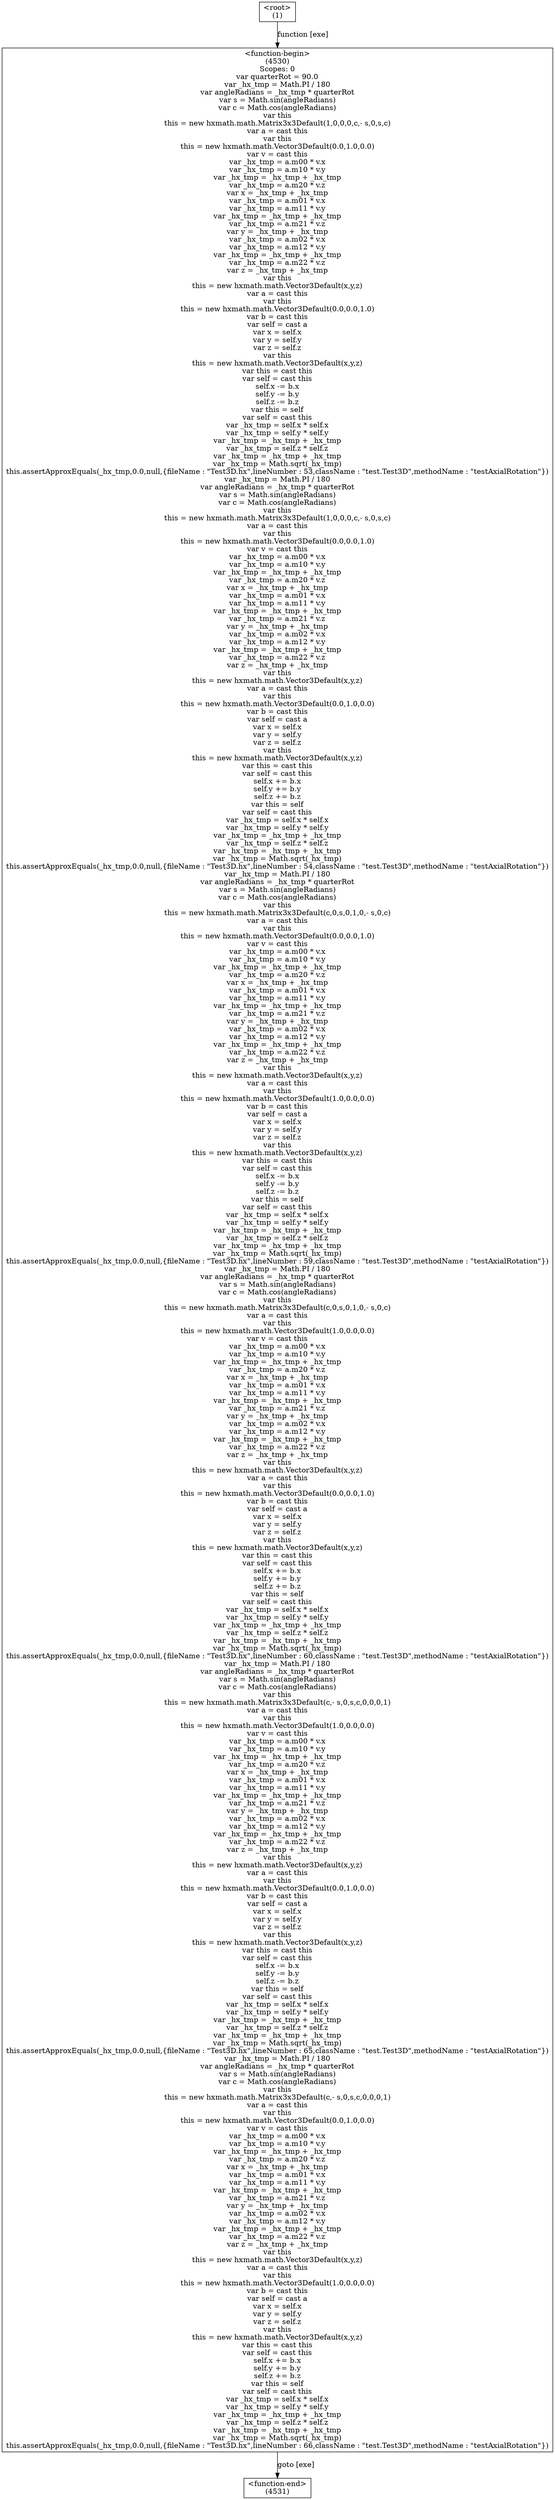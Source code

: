 digraph graphname {
n4531 [shape=box,label="<function-end>
(4531)"];
n4530 [shape=box,label="<function-begin>
(4530)\nScopes: 0\nvar quarterRot = 90.0\nvar _hx_tmp = Math.PI / 180\nvar angleRadians = _hx_tmp * quarterRot\nvar s = Math.sin(angleRadians)\nvar c = Math.cos(angleRadians)\nvar this\nthis = new hxmath.math.Matrix3x3Default(1,0,0,0,c,- s,0,s,c)\nvar a = cast this\nvar this\nthis = new hxmath.math.Vector3Default(0.0,1.0,0.0)\nvar v = cast this\nvar _hx_tmp = a.m00 * v.x\nvar _hx_tmp = a.m10 * v.y\nvar _hx_tmp = _hx_tmp + _hx_tmp\nvar _hx_tmp = a.m20 * v.z\nvar x = _hx_tmp + _hx_tmp\nvar _hx_tmp = a.m01 * v.x\nvar _hx_tmp = a.m11 * v.y\nvar _hx_tmp = _hx_tmp + _hx_tmp\nvar _hx_tmp = a.m21 * v.z\nvar y = _hx_tmp + _hx_tmp\nvar _hx_tmp = a.m02 * v.x\nvar _hx_tmp = a.m12 * v.y\nvar _hx_tmp = _hx_tmp + _hx_tmp\nvar _hx_tmp = a.m22 * v.z\nvar z = _hx_tmp + _hx_tmp\nvar this\nthis = new hxmath.math.Vector3Default(x,y,z)\nvar a = cast this\nvar this\nthis = new hxmath.math.Vector3Default(0.0,0.0,1.0)\nvar b = cast this\nvar self = cast a\nvar x = self.x\nvar y = self.y\nvar z = self.z\nvar this\nthis = new hxmath.math.Vector3Default(x,y,z)\nvar this = cast this\nvar self = cast this\nself.x -= b.x\nself.y -= b.y\nself.z -= b.z\nvar this = self\nvar self = cast this\nvar _hx_tmp = self.x * self.x\nvar _hx_tmp = self.y * self.y\nvar _hx_tmp = _hx_tmp + _hx_tmp\nvar _hx_tmp = self.z * self.z\nvar _hx_tmp = _hx_tmp + _hx_tmp\nvar _hx_tmp = Math.sqrt(_hx_tmp)\nthis.assertApproxEquals(_hx_tmp,0.0,null,{fileName : \"Test3D.hx\",lineNumber : 53,className : \"test.Test3D\",methodName : \"testAxialRotation\"})\nvar _hx_tmp = Math.PI / 180\nvar angleRadians = _hx_tmp * quarterRot\nvar s = Math.sin(angleRadians)\nvar c = Math.cos(angleRadians)\nvar this\nthis = new hxmath.math.Matrix3x3Default(1,0,0,0,c,- s,0,s,c)\nvar a = cast this\nvar this\nthis = new hxmath.math.Vector3Default(0.0,0.0,1.0)\nvar v = cast this\nvar _hx_tmp = a.m00 * v.x\nvar _hx_tmp = a.m10 * v.y\nvar _hx_tmp = _hx_tmp + _hx_tmp\nvar _hx_tmp = a.m20 * v.z\nvar x = _hx_tmp + _hx_tmp\nvar _hx_tmp = a.m01 * v.x\nvar _hx_tmp = a.m11 * v.y\nvar _hx_tmp = _hx_tmp + _hx_tmp\nvar _hx_tmp = a.m21 * v.z\nvar y = _hx_tmp + _hx_tmp\nvar _hx_tmp = a.m02 * v.x\nvar _hx_tmp = a.m12 * v.y\nvar _hx_tmp = _hx_tmp + _hx_tmp\nvar _hx_tmp = a.m22 * v.z\nvar z = _hx_tmp + _hx_tmp\nvar this\nthis = new hxmath.math.Vector3Default(x,y,z)\nvar a = cast this\nvar this\nthis = new hxmath.math.Vector3Default(0.0,1.0,0.0)\nvar b = cast this\nvar self = cast a\nvar x = self.x\nvar y = self.y\nvar z = self.z\nvar this\nthis = new hxmath.math.Vector3Default(x,y,z)\nvar this = cast this\nvar self = cast this\nself.x += b.x\nself.y += b.y\nself.z += b.z\nvar this = self\nvar self = cast this\nvar _hx_tmp = self.x * self.x\nvar _hx_tmp = self.y * self.y\nvar _hx_tmp = _hx_tmp + _hx_tmp\nvar _hx_tmp = self.z * self.z\nvar _hx_tmp = _hx_tmp + _hx_tmp\nvar _hx_tmp = Math.sqrt(_hx_tmp)\nthis.assertApproxEquals(_hx_tmp,0.0,null,{fileName : \"Test3D.hx\",lineNumber : 54,className : \"test.Test3D\",methodName : \"testAxialRotation\"})\nvar _hx_tmp = Math.PI / 180\nvar angleRadians = _hx_tmp * quarterRot\nvar s = Math.sin(angleRadians)\nvar c = Math.cos(angleRadians)\nvar this\nthis = new hxmath.math.Matrix3x3Default(c,0,s,0,1,0,- s,0,c)\nvar a = cast this\nvar this\nthis = new hxmath.math.Vector3Default(0.0,0.0,1.0)\nvar v = cast this\nvar _hx_tmp = a.m00 * v.x\nvar _hx_tmp = a.m10 * v.y\nvar _hx_tmp = _hx_tmp + _hx_tmp\nvar _hx_tmp = a.m20 * v.z\nvar x = _hx_tmp + _hx_tmp\nvar _hx_tmp = a.m01 * v.x\nvar _hx_tmp = a.m11 * v.y\nvar _hx_tmp = _hx_tmp + _hx_tmp\nvar _hx_tmp = a.m21 * v.z\nvar y = _hx_tmp + _hx_tmp\nvar _hx_tmp = a.m02 * v.x\nvar _hx_tmp = a.m12 * v.y\nvar _hx_tmp = _hx_tmp + _hx_tmp\nvar _hx_tmp = a.m22 * v.z\nvar z = _hx_tmp + _hx_tmp\nvar this\nthis = new hxmath.math.Vector3Default(x,y,z)\nvar a = cast this\nvar this\nthis = new hxmath.math.Vector3Default(1.0,0.0,0.0)\nvar b = cast this\nvar self = cast a\nvar x = self.x\nvar y = self.y\nvar z = self.z\nvar this\nthis = new hxmath.math.Vector3Default(x,y,z)\nvar this = cast this\nvar self = cast this\nself.x -= b.x\nself.y -= b.y\nself.z -= b.z\nvar this = self\nvar self = cast this\nvar _hx_tmp = self.x * self.x\nvar _hx_tmp = self.y * self.y\nvar _hx_tmp = _hx_tmp + _hx_tmp\nvar _hx_tmp = self.z * self.z\nvar _hx_tmp = _hx_tmp + _hx_tmp\nvar _hx_tmp = Math.sqrt(_hx_tmp)\nthis.assertApproxEquals(_hx_tmp,0.0,null,{fileName : \"Test3D.hx\",lineNumber : 59,className : \"test.Test3D\",methodName : \"testAxialRotation\"})\nvar _hx_tmp = Math.PI / 180\nvar angleRadians = _hx_tmp * quarterRot\nvar s = Math.sin(angleRadians)\nvar c = Math.cos(angleRadians)\nvar this\nthis = new hxmath.math.Matrix3x3Default(c,0,s,0,1,0,- s,0,c)\nvar a = cast this\nvar this\nthis = new hxmath.math.Vector3Default(1.0,0.0,0.0)\nvar v = cast this\nvar _hx_tmp = a.m00 * v.x\nvar _hx_tmp = a.m10 * v.y\nvar _hx_tmp = _hx_tmp + _hx_tmp\nvar _hx_tmp = a.m20 * v.z\nvar x = _hx_tmp + _hx_tmp\nvar _hx_tmp = a.m01 * v.x\nvar _hx_tmp = a.m11 * v.y\nvar _hx_tmp = _hx_tmp + _hx_tmp\nvar _hx_tmp = a.m21 * v.z\nvar y = _hx_tmp + _hx_tmp\nvar _hx_tmp = a.m02 * v.x\nvar _hx_tmp = a.m12 * v.y\nvar _hx_tmp = _hx_tmp + _hx_tmp\nvar _hx_tmp = a.m22 * v.z\nvar z = _hx_tmp + _hx_tmp\nvar this\nthis = new hxmath.math.Vector3Default(x,y,z)\nvar a = cast this\nvar this\nthis = new hxmath.math.Vector3Default(0.0,0.0,1.0)\nvar b = cast this\nvar self = cast a\nvar x = self.x\nvar y = self.y\nvar z = self.z\nvar this\nthis = new hxmath.math.Vector3Default(x,y,z)\nvar this = cast this\nvar self = cast this\nself.x += b.x\nself.y += b.y\nself.z += b.z\nvar this = self\nvar self = cast this\nvar _hx_tmp = self.x * self.x\nvar _hx_tmp = self.y * self.y\nvar _hx_tmp = _hx_tmp + _hx_tmp\nvar _hx_tmp = self.z * self.z\nvar _hx_tmp = _hx_tmp + _hx_tmp\nvar _hx_tmp = Math.sqrt(_hx_tmp)\nthis.assertApproxEquals(_hx_tmp,0.0,null,{fileName : \"Test3D.hx\",lineNumber : 60,className : \"test.Test3D\",methodName : \"testAxialRotation\"})\nvar _hx_tmp = Math.PI / 180\nvar angleRadians = _hx_tmp * quarterRot\nvar s = Math.sin(angleRadians)\nvar c = Math.cos(angleRadians)\nvar this\nthis = new hxmath.math.Matrix3x3Default(c,- s,0,s,c,0,0,0,1)\nvar a = cast this\nvar this\nthis = new hxmath.math.Vector3Default(1.0,0.0,0.0)\nvar v = cast this\nvar _hx_tmp = a.m00 * v.x\nvar _hx_tmp = a.m10 * v.y\nvar _hx_tmp = _hx_tmp + _hx_tmp\nvar _hx_tmp = a.m20 * v.z\nvar x = _hx_tmp + _hx_tmp\nvar _hx_tmp = a.m01 * v.x\nvar _hx_tmp = a.m11 * v.y\nvar _hx_tmp = _hx_tmp + _hx_tmp\nvar _hx_tmp = a.m21 * v.z\nvar y = _hx_tmp + _hx_tmp\nvar _hx_tmp = a.m02 * v.x\nvar _hx_tmp = a.m12 * v.y\nvar _hx_tmp = _hx_tmp + _hx_tmp\nvar _hx_tmp = a.m22 * v.z\nvar z = _hx_tmp + _hx_tmp\nvar this\nthis = new hxmath.math.Vector3Default(x,y,z)\nvar a = cast this\nvar this\nthis = new hxmath.math.Vector3Default(0.0,1.0,0.0)\nvar b = cast this\nvar self = cast a\nvar x = self.x\nvar y = self.y\nvar z = self.z\nvar this\nthis = new hxmath.math.Vector3Default(x,y,z)\nvar this = cast this\nvar self = cast this\nself.x -= b.x\nself.y -= b.y\nself.z -= b.z\nvar this = self\nvar self = cast this\nvar _hx_tmp = self.x * self.x\nvar _hx_tmp = self.y * self.y\nvar _hx_tmp = _hx_tmp + _hx_tmp\nvar _hx_tmp = self.z * self.z\nvar _hx_tmp = _hx_tmp + _hx_tmp\nvar _hx_tmp = Math.sqrt(_hx_tmp)\nthis.assertApproxEquals(_hx_tmp,0.0,null,{fileName : \"Test3D.hx\",lineNumber : 65,className : \"test.Test3D\",methodName : \"testAxialRotation\"})\nvar _hx_tmp = Math.PI / 180\nvar angleRadians = _hx_tmp * quarterRot\nvar s = Math.sin(angleRadians)\nvar c = Math.cos(angleRadians)\nvar this\nthis = new hxmath.math.Matrix3x3Default(c,- s,0,s,c,0,0,0,1)\nvar a = cast this\nvar this\nthis = new hxmath.math.Vector3Default(0.0,1.0,0.0)\nvar v = cast this\nvar _hx_tmp = a.m00 * v.x\nvar _hx_tmp = a.m10 * v.y\nvar _hx_tmp = _hx_tmp + _hx_tmp\nvar _hx_tmp = a.m20 * v.z\nvar x = _hx_tmp + _hx_tmp\nvar _hx_tmp = a.m01 * v.x\nvar _hx_tmp = a.m11 * v.y\nvar _hx_tmp = _hx_tmp + _hx_tmp\nvar _hx_tmp = a.m21 * v.z\nvar y = _hx_tmp + _hx_tmp\nvar _hx_tmp = a.m02 * v.x\nvar _hx_tmp = a.m12 * v.y\nvar _hx_tmp = _hx_tmp + _hx_tmp\nvar _hx_tmp = a.m22 * v.z\nvar z = _hx_tmp + _hx_tmp\nvar this\nthis = new hxmath.math.Vector3Default(x,y,z)\nvar a = cast this\nvar this\nthis = new hxmath.math.Vector3Default(1.0,0.0,0.0)\nvar b = cast this\nvar self = cast a\nvar x = self.x\nvar y = self.y\nvar z = self.z\nvar this\nthis = new hxmath.math.Vector3Default(x,y,z)\nvar this = cast this\nvar self = cast this\nself.x += b.x\nself.y += b.y\nself.z += b.z\nvar this = self\nvar self = cast this\nvar _hx_tmp = self.x * self.x\nvar _hx_tmp = self.y * self.y\nvar _hx_tmp = _hx_tmp + _hx_tmp\nvar _hx_tmp = self.z * self.z\nvar _hx_tmp = _hx_tmp + _hx_tmp\nvar _hx_tmp = Math.sqrt(_hx_tmp)\nthis.assertApproxEquals(_hx_tmp,0.0,null,{fileName : \"Test3D.hx\",lineNumber : 66,className : \"test.Test3D\",methodName : \"testAxialRotation\"})"];
n1 [shape=box,label="<root>
(1)"];
n1 -> n4530[label="function [exe]"];
n4530 -> n4531[label="goto [exe]"];
}
